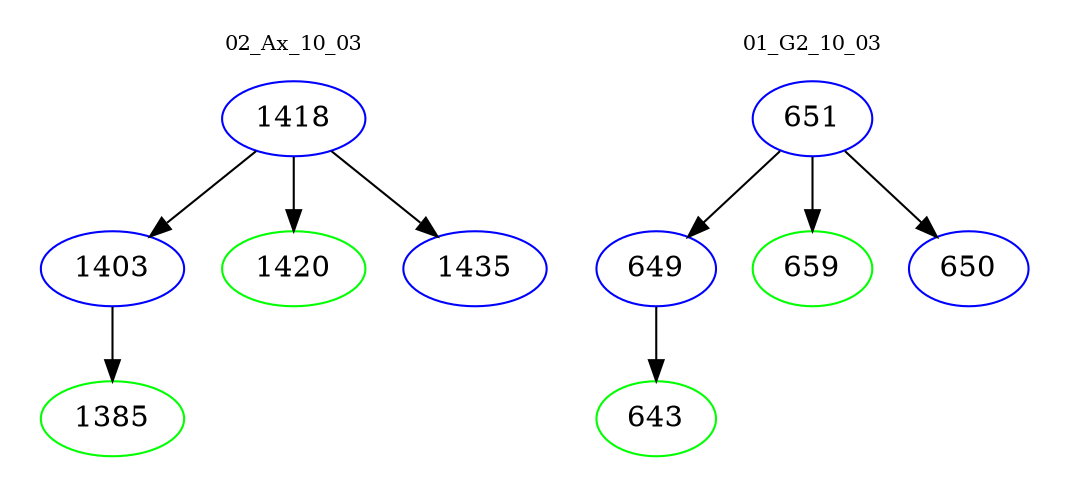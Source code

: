 digraph{
subgraph cluster_0 {
color = white
label = "02_Ax_10_03";
fontsize=10;
T0_1418 [label="1418", color="blue"]
T0_1418 -> T0_1403 [color="black"]
T0_1403 [label="1403", color="blue"]
T0_1403 -> T0_1385 [color="black"]
T0_1385 [label="1385", color="green"]
T0_1418 -> T0_1420 [color="black"]
T0_1420 [label="1420", color="green"]
T0_1418 -> T0_1435 [color="black"]
T0_1435 [label="1435", color="blue"]
}
subgraph cluster_1 {
color = white
label = "01_G2_10_03";
fontsize=10;
T1_651 [label="651", color="blue"]
T1_651 -> T1_649 [color="black"]
T1_649 [label="649", color="blue"]
T1_649 -> T1_643 [color="black"]
T1_643 [label="643", color="green"]
T1_651 -> T1_659 [color="black"]
T1_659 [label="659", color="green"]
T1_651 -> T1_650 [color="black"]
T1_650 [label="650", color="blue"]
}
}
